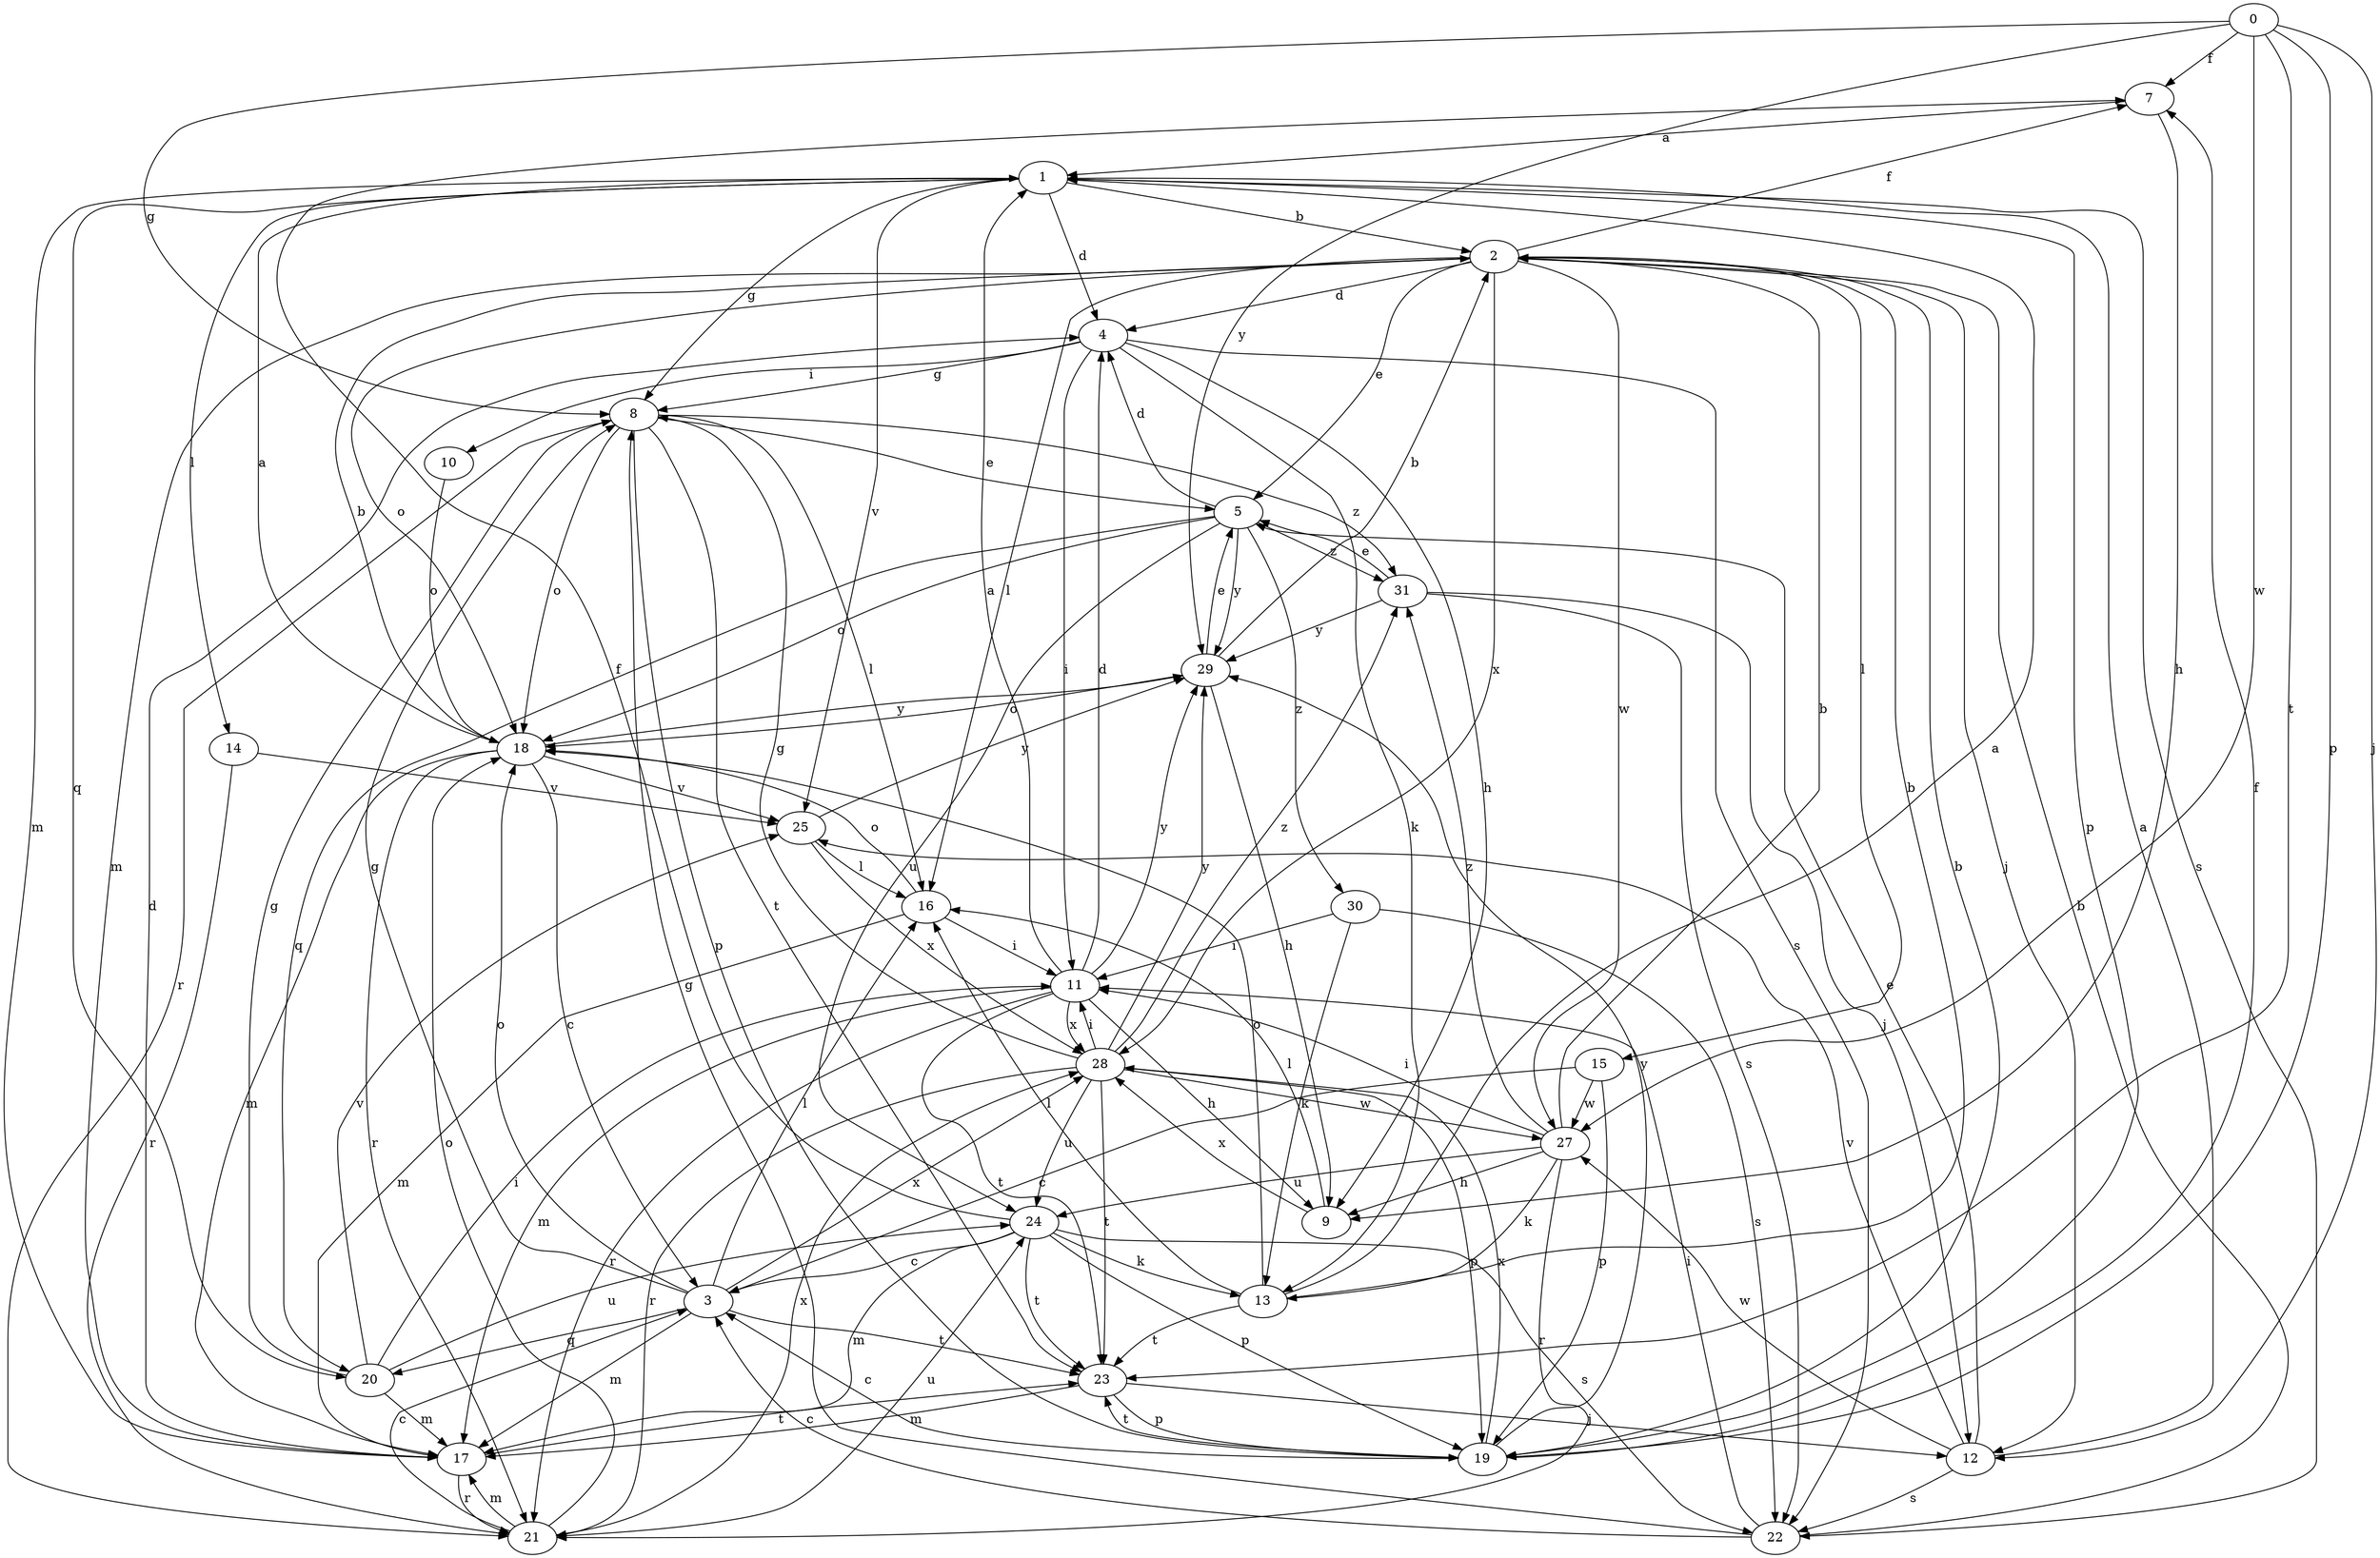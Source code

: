 strict digraph  {
0;
1;
2;
3;
4;
5;
7;
8;
9;
10;
11;
12;
13;
14;
15;
16;
17;
18;
19;
20;
21;
22;
23;
24;
25;
27;
28;
29;
30;
31;
0 -> 7  [label=f];
0 -> 8  [label=g];
0 -> 12  [label=j];
0 -> 19  [label=p];
0 -> 23  [label=t];
0 -> 27  [label=w];
0 -> 29  [label=y];
1 -> 2  [label=b];
1 -> 4  [label=d];
1 -> 8  [label=g];
1 -> 14  [label=l];
1 -> 17  [label=m];
1 -> 19  [label=p];
1 -> 20  [label=q];
1 -> 22  [label=s];
1 -> 25  [label=v];
2 -> 4  [label=d];
2 -> 5  [label=e];
2 -> 7  [label=f];
2 -> 12  [label=j];
2 -> 15  [label=l];
2 -> 16  [label=l];
2 -> 17  [label=m];
2 -> 18  [label=o];
2 -> 27  [label=w];
2 -> 28  [label=x];
3 -> 8  [label=g];
3 -> 16  [label=l];
3 -> 17  [label=m];
3 -> 18  [label=o];
3 -> 20  [label=q];
3 -> 23  [label=t];
3 -> 28  [label=x];
4 -> 8  [label=g];
4 -> 9  [label=h];
4 -> 10  [label=i];
4 -> 11  [label=i];
4 -> 13  [label=k];
4 -> 22  [label=s];
5 -> 4  [label=d];
5 -> 18  [label=o];
5 -> 20  [label=q];
5 -> 24  [label=u];
5 -> 29  [label=y];
5 -> 30  [label=z];
5 -> 31  [label=z];
7 -> 1  [label=a];
7 -> 9  [label=h];
8 -> 5  [label=e];
8 -> 16  [label=l];
8 -> 18  [label=o];
8 -> 19  [label=p];
8 -> 21  [label=r];
8 -> 23  [label=t];
8 -> 31  [label=z];
9 -> 16  [label=l];
9 -> 28  [label=x];
10 -> 18  [label=o];
11 -> 1  [label=a];
11 -> 4  [label=d];
11 -> 9  [label=h];
11 -> 17  [label=m];
11 -> 21  [label=r];
11 -> 23  [label=t];
11 -> 28  [label=x];
11 -> 29  [label=y];
12 -> 1  [label=a];
12 -> 5  [label=e];
12 -> 22  [label=s];
12 -> 25  [label=v];
12 -> 27  [label=w];
13 -> 1  [label=a];
13 -> 2  [label=b];
13 -> 16  [label=l];
13 -> 18  [label=o];
13 -> 23  [label=t];
14 -> 21  [label=r];
14 -> 25  [label=v];
15 -> 3  [label=c];
15 -> 19  [label=p];
15 -> 27  [label=w];
16 -> 11  [label=i];
16 -> 17  [label=m];
16 -> 18  [label=o];
17 -> 4  [label=d];
17 -> 21  [label=r];
17 -> 23  [label=t];
18 -> 1  [label=a];
18 -> 2  [label=b];
18 -> 3  [label=c];
18 -> 17  [label=m];
18 -> 21  [label=r];
18 -> 25  [label=v];
18 -> 29  [label=y];
19 -> 2  [label=b];
19 -> 3  [label=c];
19 -> 7  [label=f];
19 -> 23  [label=t];
19 -> 28  [label=x];
19 -> 29  [label=y];
20 -> 8  [label=g];
20 -> 11  [label=i];
20 -> 17  [label=m];
20 -> 24  [label=u];
20 -> 25  [label=v];
21 -> 3  [label=c];
21 -> 17  [label=m];
21 -> 18  [label=o];
21 -> 24  [label=u];
21 -> 28  [label=x];
22 -> 2  [label=b];
22 -> 3  [label=c];
22 -> 8  [label=g];
22 -> 11  [label=i];
23 -> 12  [label=j];
23 -> 17  [label=m];
23 -> 19  [label=p];
24 -> 3  [label=c];
24 -> 7  [label=f];
24 -> 13  [label=k];
24 -> 17  [label=m];
24 -> 19  [label=p];
24 -> 22  [label=s];
24 -> 23  [label=t];
25 -> 16  [label=l];
25 -> 28  [label=x];
25 -> 29  [label=y];
27 -> 2  [label=b];
27 -> 9  [label=h];
27 -> 11  [label=i];
27 -> 13  [label=k];
27 -> 21  [label=r];
27 -> 24  [label=u];
27 -> 31  [label=z];
28 -> 8  [label=g];
28 -> 11  [label=i];
28 -> 19  [label=p];
28 -> 21  [label=r];
28 -> 23  [label=t];
28 -> 24  [label=u];
28 -> 27  [label=w];
28 -> 29  [label=y];
28 -> 31  [label=z];
29 -> 2  [label=b];
29 -> 5  [label=e];
29 -> 9  [label=h];
29 -> 18  [label=o];
30 -> 11  [label=i];
30 -> 13  [label=k];
30 -> 22  [label=s];
31 -> 5  [label=e];
31 -> 12  [label=j];
31 -> 22  [label=s];
31 -> 29  [label=y];
}
